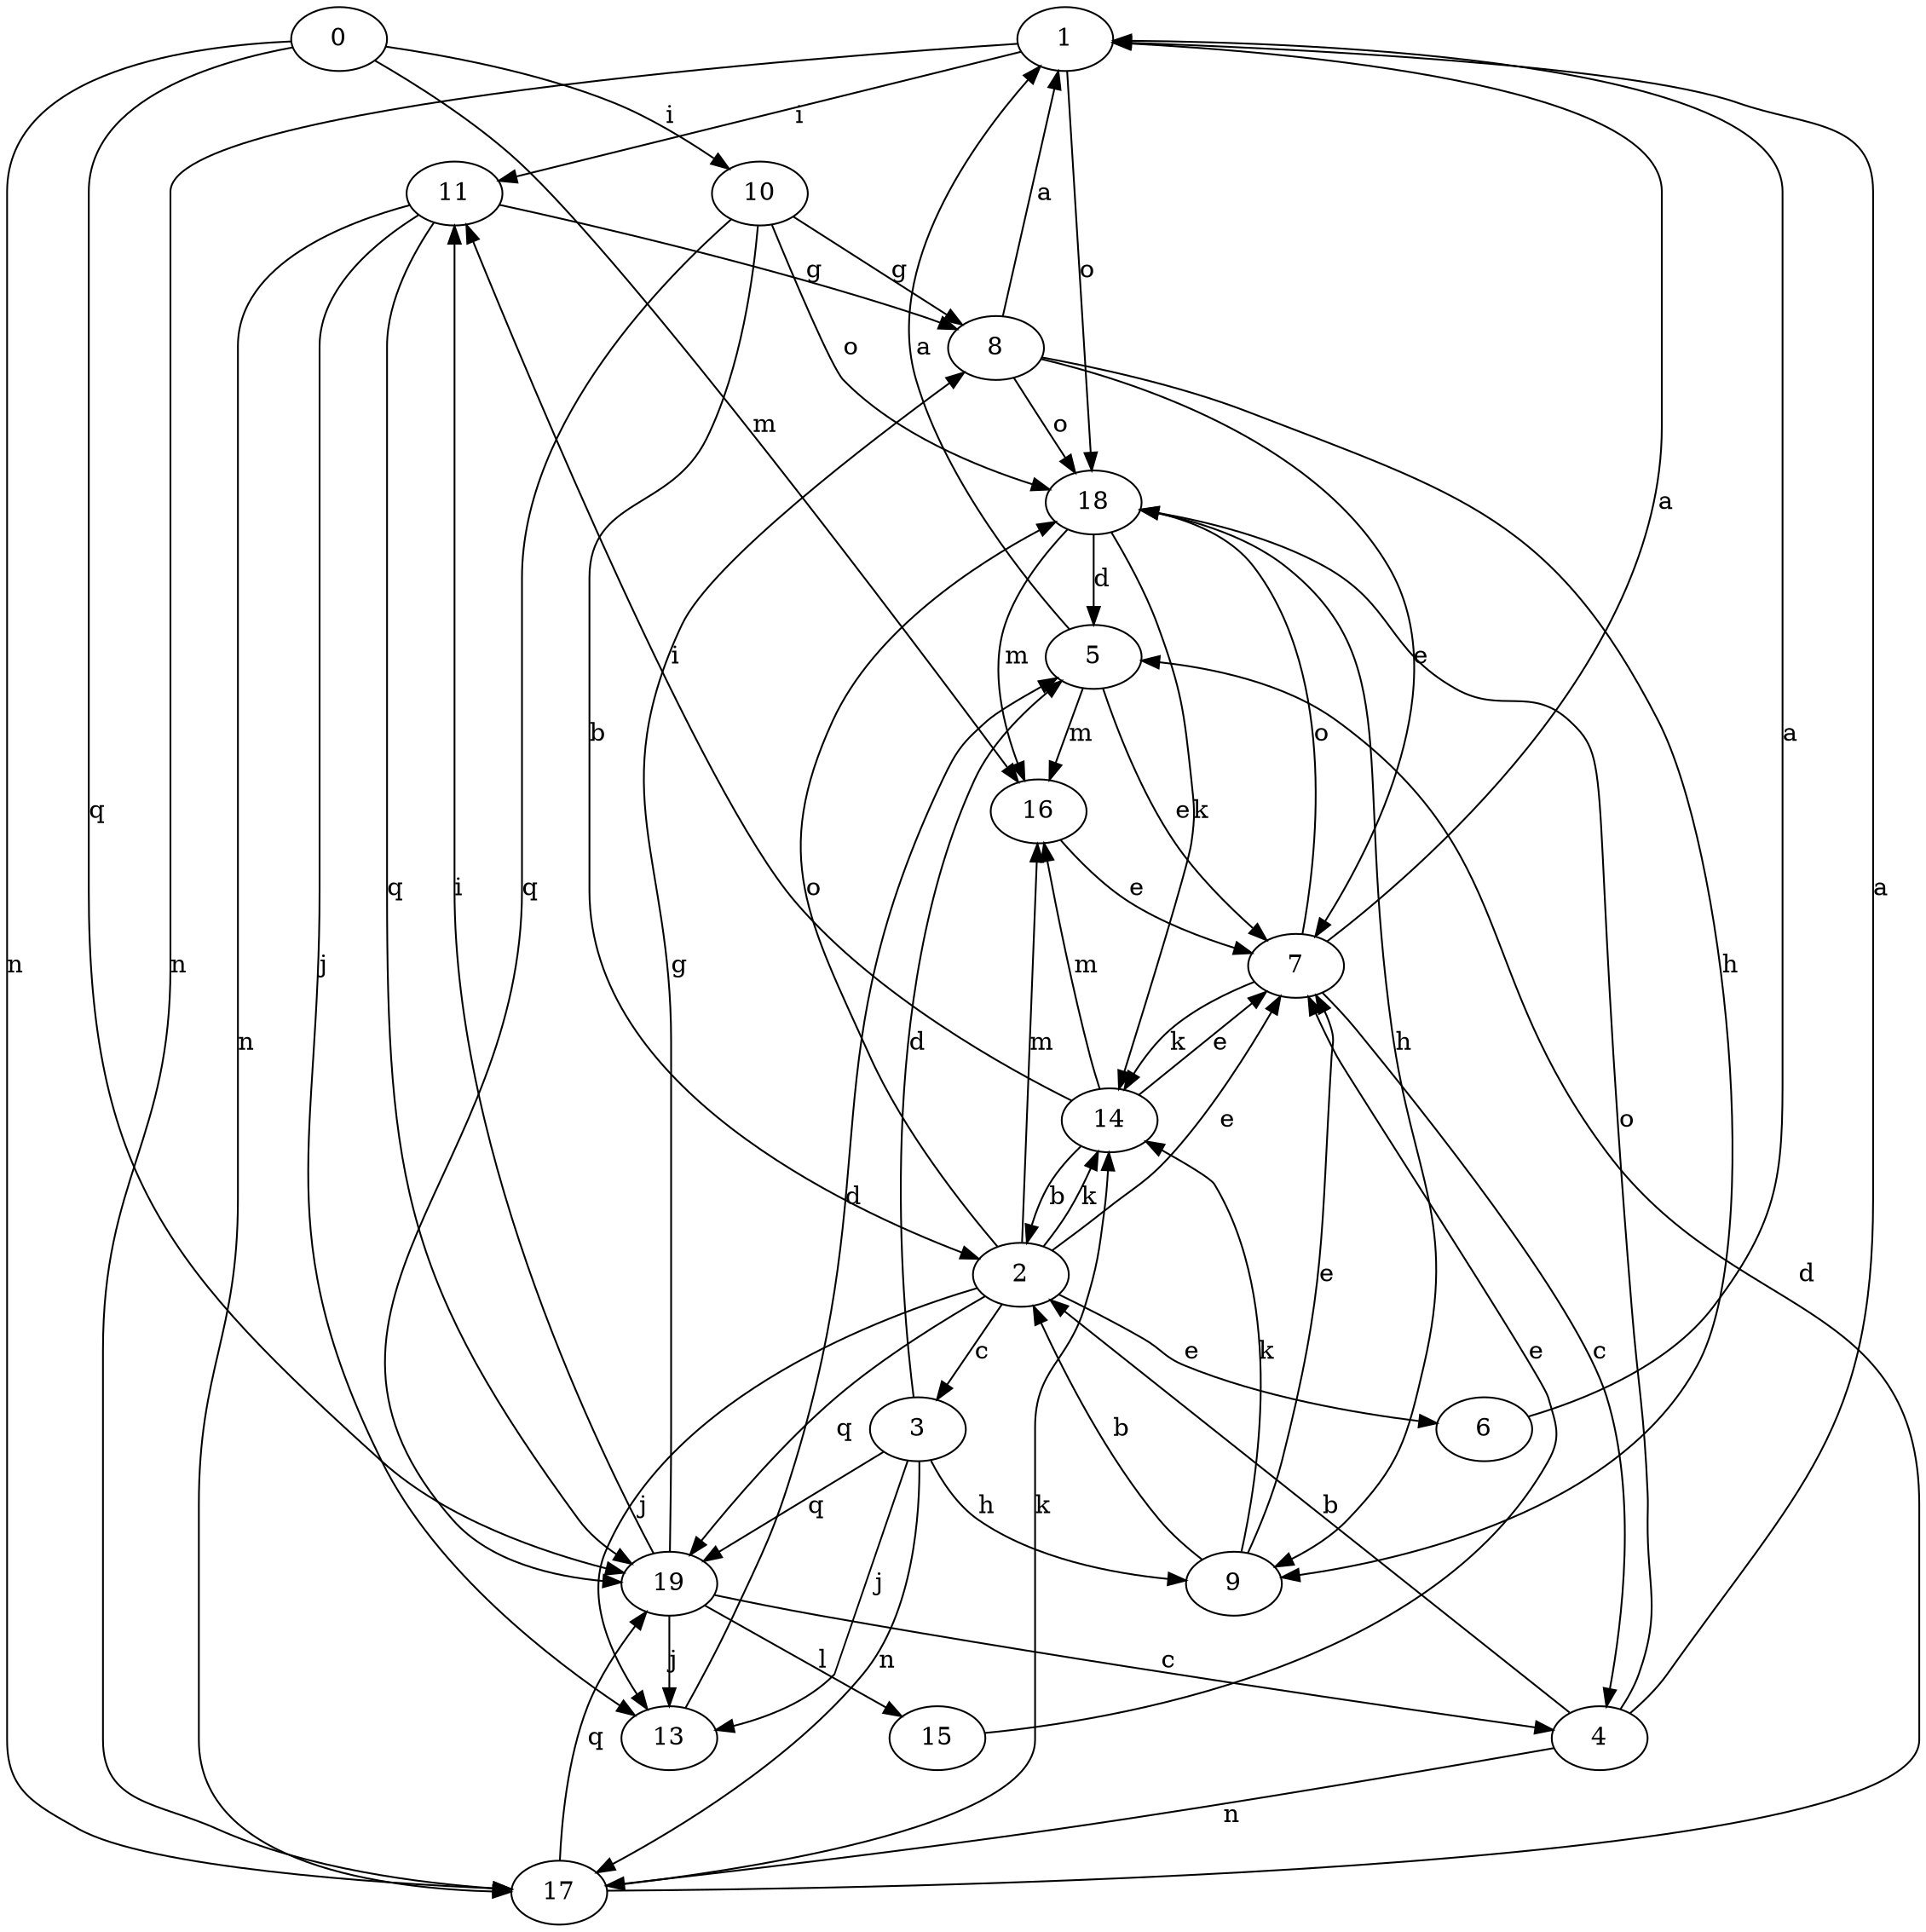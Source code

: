 strict digraph  {
1;
2;
3;
4;
5;
6;
7;
8;
9;
10;
11;
13;
0;
14;
15;
16;
17;
18;
19;
1 -> 11  [label=i];
1 -> 17  [label=n];
1 -> 18  [label=o];
2 -> 3  [label=c];
2 -> 6  [label=e];
2 -> 7  [label=e];
2 -> 13  [label=j];
2 -> 14  [label=k];
2 -> 16  [label=m];
2 -> 18  [label=o];
2 -> 19  [label=q];
3 -> 5  [label=d];
3 -> 9  [label=h];
3 -> 13  [label=j];
3 -> 17  [label=n];
3 -> 19  [label=q];
4 -> 1  [label=a];
4 -> 2  [label=b];
4 -> 17  [label=n];
4 -> 18  [label=o];
5 -> 1  [label=a];
5 -> 7  [label=e];
5 -> 16  [label=m];
6 -> 1  [label=a];
7 -> 1  [label=a];
7 -> 4  [label=c];
7 -> 14  [label=k];
7 -> 18  [label=o];
8 -> 1  [label=a];
8 -> 7  [label=e];
8 -> 9  [label=h];
8 -> 18  [label=o];
9 -> 2  [label=b];
9 -> 7  [label=e];
9 -> 14  [label=k];
10 -> 2  [label=b];
10 -> 8  [label=g];
10 -> 18  [label=o];
10 -> 19  [label=q];
11 -> 8  [label=g];
11 -> 13  [label=j];
11 -> 17  [label=n];
11 -> 19  [label=q];
13 -> 5  [label=d];
0 -> 10  [label=i];
0 -> 16  [label=m];
0 -> 17  [label=n];
0 -> 19  [label=q];
14 -> 2  [label=b];
14 -> 7  [label=e];
14 -> 11  [label=i];
14 -> 16  [label=m];
15 -> 7  [label=e];
16 -> 7  [label=e];
17 -> 5  [label=d];
17 -> 14  [label=k];
17 -> 19  [label=q];
18 -> 5  [label=d];
18 -> 9  [label=h];
18 -> 14  [label=k];
18 -> 16  [label=m];
19 -> 4  [label=c];
19 -> 8  [label=g];
19 -> 11  [label=i];
19 -> 13  [label=j];
19 -> 15  [label=l];
}
